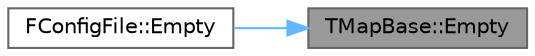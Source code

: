 digraph "TMapBase::Empty"
{
 // INTERACTIVE_SVG=YES
 // LATEX_PDF_SIZE
  bgcolor="transparent";
  edge [fontname=Helvetica,fontsize=10,labelfontname=Helvetica,labelfontsize=10];
  node [fontname=Helvetica,fontsize=10,shape=box,height=0.2,width=0.4];
  rankdir="RL";
  Node1 [id="Node000001",label="TMapBase::Empty",height=0.2,width=0.4,color="gray40", fillcolor="grey60", style="filled", fontcolor="black",tooltip="Removes all elements from the map."];
  Node1 -> Node2 [id="edge1_Node000001_Node000002",dir="back",color="steelblue1",style="solid",tooltip=" "];
  Node2 [id="Node000002",label="FConfigFile::Empty",height=0.2,width=0.4,color="grey40", fillcolor="white", style="filled",URL="$da/d8b/classFConfigFile.html#a07f507538d34c12f91aca2908b267590",tooltip=" "];
}
